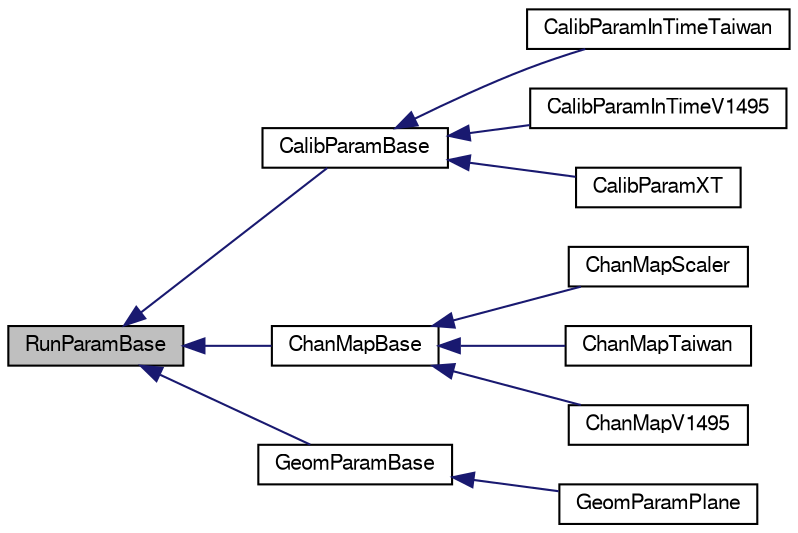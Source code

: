digraph "RunParamBase"
{
  bgcolor="transparent";
  edge [fontname="FreeSans",fontsize="10",labelfontname="FreeSans",labelfontsize="10"];
  node [fontname="FreeSans",fontsize="10",shape=record];
  rankdir="LR";
  Node1 [label="RunParamBase",height=0.2,width=0.4,color="black", fillcolor="grey75", style="filled" fontcolor="black"];
  Node1 -> Node2 [dir="back",color="midnightblue",fontsize="10",style="solid",fontname="FreeSans"];
  Node2 [label="CalibParamBase",height=0.2,width=0.4,color="black",URL="$d5/d33/classCalibParamBase.html"];
  Node2 -> Node3 [dir="back",color="midnightblue",fontsize="10",style="solid",fontname="FreeSans"];
  Node3 [label="CalibParamInTimeTaiwan",height=0.2,width=0.4,color="black",URL="$d7/dec/classCalibParamInTimeTaiwan.html"];
  Node2 -> Node4 [dir="back",color="midnightblue",fontsize="10",style="solid",fontname="FreeSans"];
  Node4 [label="CalibParamInTimeV1495",height=0.2,width=0.4,color="black",URL="$d0/dd2/classCalibParamInTimeV1495.html"];
  Node2 -> Node5 [dir="back",color="midnightblue",fontsize="10",style="solid",fontname="FreeSans"];
  Node5 [label="CalibParamXT",height=0.2,width=0.4,color="black",URL="$da/d44/classCalibParamXT.html"];
  Node1 -> Node6 [dir="back",color="midnightblue",fontsize="10",style="solid",fontname="FreeSans"];
  Node6 [label="ChanMapBase",height=0.2,width=0.4,color="black",URL="$df/d77/classChanMapBase.html"];
  Node6 -> Node7 [dir="back",color="midnightblue",fontsize="10",style="solid",fontname="FreeSans"];
  Node7 [label="ChanMapScaler",height=0.2,width=0.4,color="black",URL="$d9/d1d/classChanMapScaler.html"];
  Node6 -> Node8 [dir="back",color="midnightblue",fontsize="10",style="solid",fontname="FreeSans"];
  Node8 [label="ChanMapTaiwan",height=0.2,width=0.4,color="black",URL="$d3/d21/classChanMapTaiwan.html"];
  Node6 -> Node9 [dir="back",color="midnightblue",fontsize="10",style="solid",fontname="FreeSans"];
  Node9 [label="ChanMapV1495",height=0.2,width=0.4,color="black",URL="$d2/d4f/classChanMapV1495.html"];
  Node1 -> Node10 [dir="back",color="midnightblue",fontsize="10",style="solid",fontname="FreeSans"];
  Node10 [label="GeomParamBase",height=0.2,width=0.4,color="black",URL="$d4/d63/classGeomParamBase.html"];
  Node10 -> Node11 [dir="back",color="midnightblue",fontsize="10",style="solid",fontname="FreeSans"];
  Node11 [label="GeomParamPlane",height=0.2,width=0.4,color="black",URL="$d1/d3b/classGeomParamPlane.html"];
}
